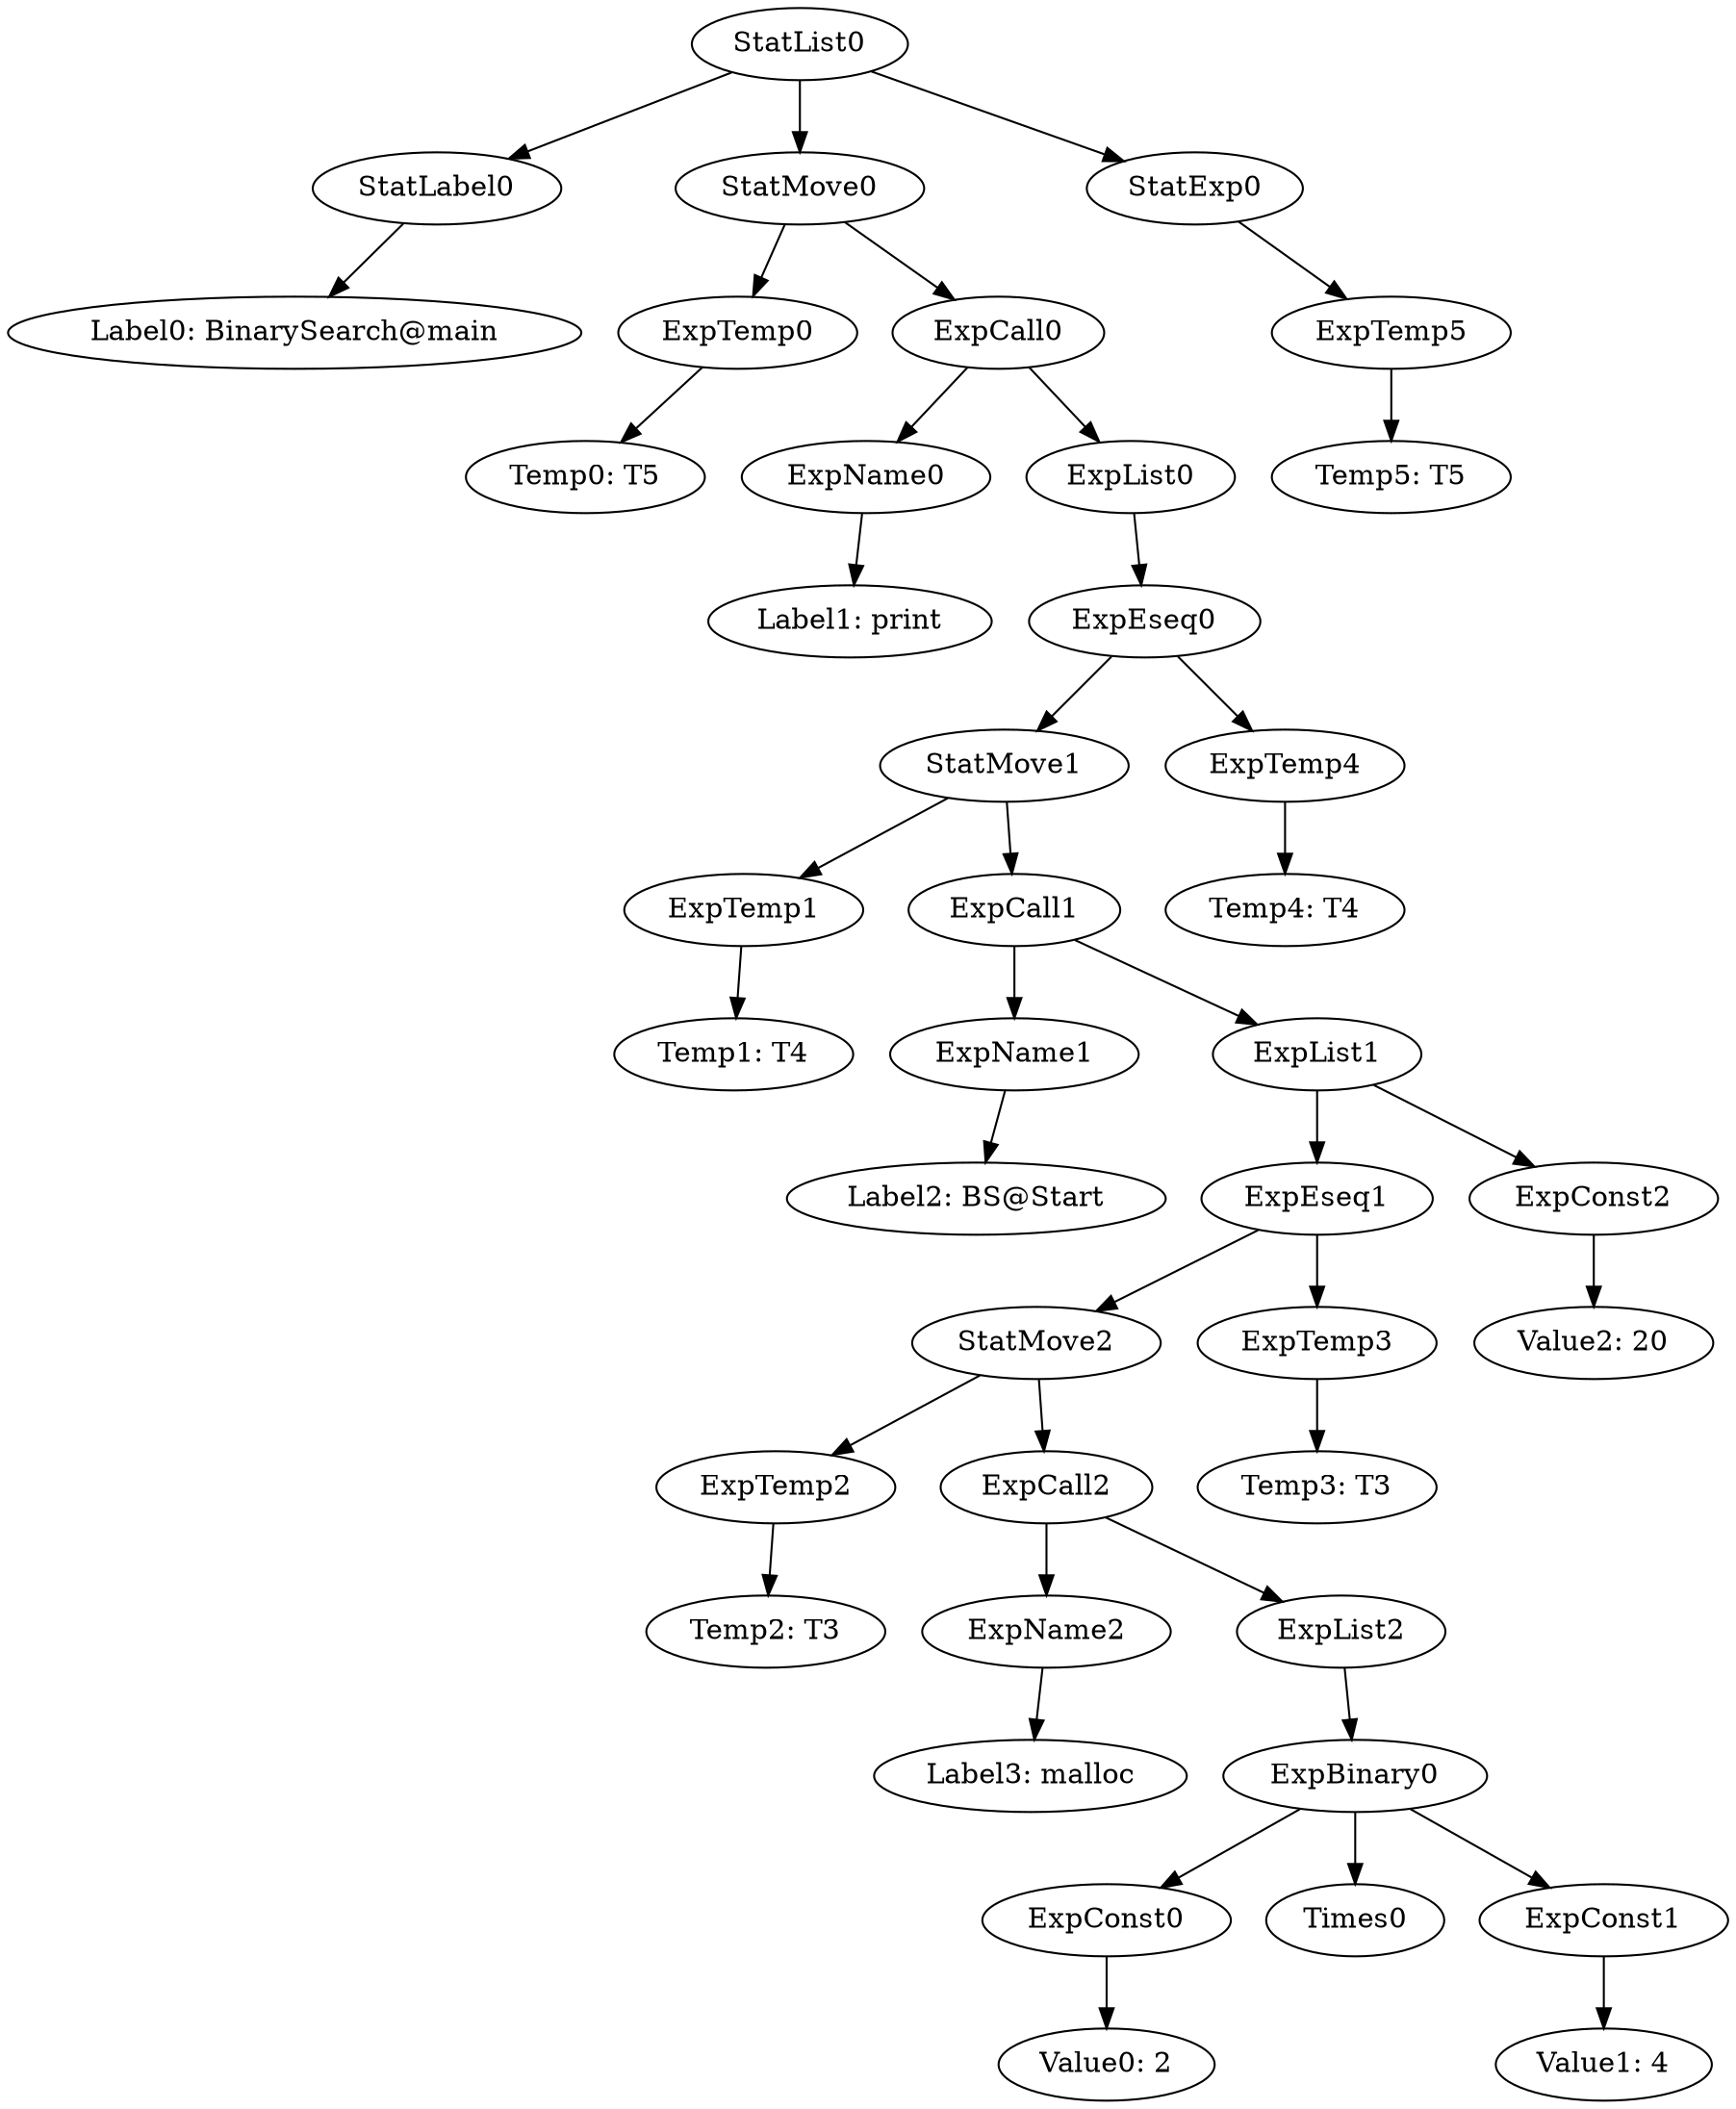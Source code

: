 digraph {
	ordering = out;
	StatExp0 -> ExpTemp5;
	ExpList0 -> ExpEseq0;
	ExpTemp4 -> "Temp4: T4";
	ExpEseq0 -> StatMove1;
	ExpEseq0 -> ExpTemp4;
	ExpName1 -> "Label2: BS@Start";
	StatMove1 -> ExpTemp1;
	StatMove1 -> ExpCall1;
	ExpConst1 -> "Value1: 4";
	ExpList1 -> ExpEseq1;
	ExpList1 -> ExpConst2;
	ExpCall0 -> ExpName0;
	ExpCall0 -> ExpList0;
	ExpName0 -> "Label1: print";
	StatLabel0 -> "Label0: BinarySearch@main";
	StatList0 -> StatLabel0;
	StatList0 -> StatMove0;
	StatList0 -> StatExp0;
	ExpTemp0 -> "Temp0: T5";
	ExpList2 -> ExpBinary0;
	ExpCall1 -> ExpName1;
	ExpCall1 -> ExpList1;
	ExpTemp2 -> "Temp2: T3";
	StatMove2 -> ExpTemp2;
	StatMove2 -> ExpCall2;
	ExpTemp5 -> "Temp5: T5";
	ExpTemp1 -> "Temp1: T4";
	ExpName2 -> "Label3: malloc";
	ExpConst0 -> "Value0: 2";
	ExpBinary0 -> ExpConst0;
	ExpBinary0 -> Times0;
	ExpBinary0 -> ExpConst1;
	StatMove0 -> ExpTemp0;
	StatMove0 -> ExpCall0;
	ExpEseq1 -> StatMove2;
	ExpEseq1 -> ExpTemp3;
	ExpTemp3 -> "Temp3: T3";
	ExpCall2 -> ExpName2;
	ExpCall2 -> ExpList2;
	ExpConst2 -> "Value2: 20";
}

